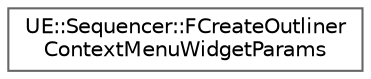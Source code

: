 digraph "Graphical Class Hierarchy"
{
 // INTERACTIVE_SVG=YES
 // LATEX_PDF_SIZE
  bgcolor="transparent";
  edge [fontname=Helvetica,fontsize=10,labelfontname=Helvetica,labelfontsize=10];
  node [fontname=Helvetica,fontsize=10,shape=box,height=0.2,width=0.4];
  rankdir="LR";
  Node0 [id="Node000000",label="UE::Sequencer::FCreateOutliner\lContextMenuWidgetParams",height=0.2,width=0.4,color="grey40", fillcolor="white", style="filled",URL="$d7/d52/structUE_1_1Sequencer_1_1FCreateOutlinerContextMenuWidgetParams.html",tooltip="Parameters for building a context menu widget."];
}
